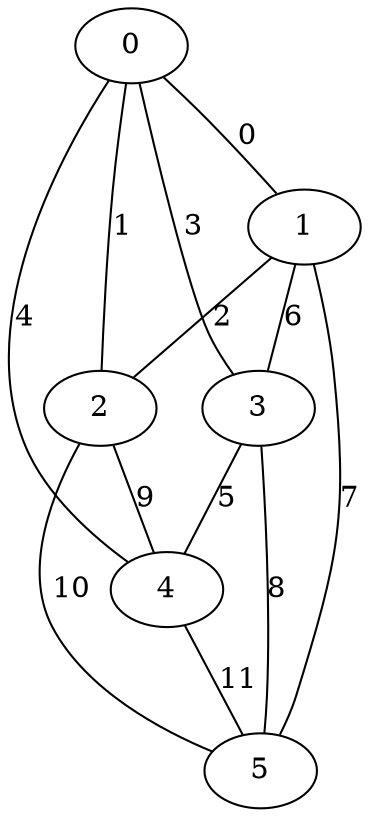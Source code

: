graph example {
 0 -- 1 [label=0]
 0 -- 2 [label=1]
 1 -- 2 [label=2]
 0 -- 3 [label=3]
 0 -- 4 [label=4]
 3 -- 4 [label=5]
 1 -- 3 [label=6]
 1 -- 5 [label=7]
 3 -- 5 [label=8]
 2 -- 4 [label=9]
 2 -- 5 [label=10]
 4 -- 5 [label=11]
}